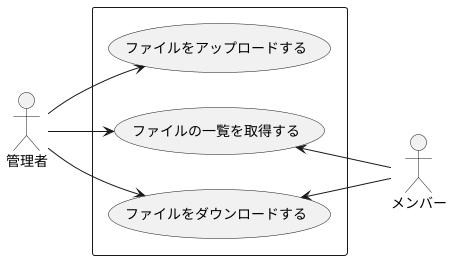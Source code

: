 @startuml
left to right direction

actor :管理者:
actor メンバー
rectangle {
   管理者 --> (ファイルをアップロードする)
   管理者 --> (ファイルの一覧を取得する)
   管理者 --> (ファイルをダウンロードする)
    (ファイルをダウンロードする) <-- メンバー
    (ファイルの一覧を取得する) <-- メンバー
}
@enduml